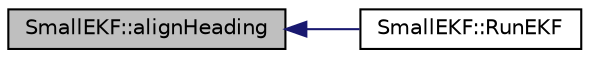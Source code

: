 digraph "SmallEKF::alignHeading"
{
 // INTERACTIVE_SVG=YES
  edge [fontname="Helvetica",fontsize="10",labelfontname="Helvetica",labelfontsize="10"];
  node [fontname="Helvetica",fontsize="10",shape=record];
  rankdir="LR";
  Node1 [label="SmallEKF::alignHeading",height=0.2,width=0.4,color="black", fillcolor="grey75", style="filled", fontcolor="black"];
  Node1 -> Node2 [dir="back",color="midnightblue",fontsize="10",style="solid",fontname="Helvetica"];
  Node2 [label="SmallEKF::RunEKF",height=0.2,width=0.4,color="black", fillcolor="white", style="filled",URL="$classSmallEKF.html#a2085035fbcf013282be948f977080cf9"];
}
